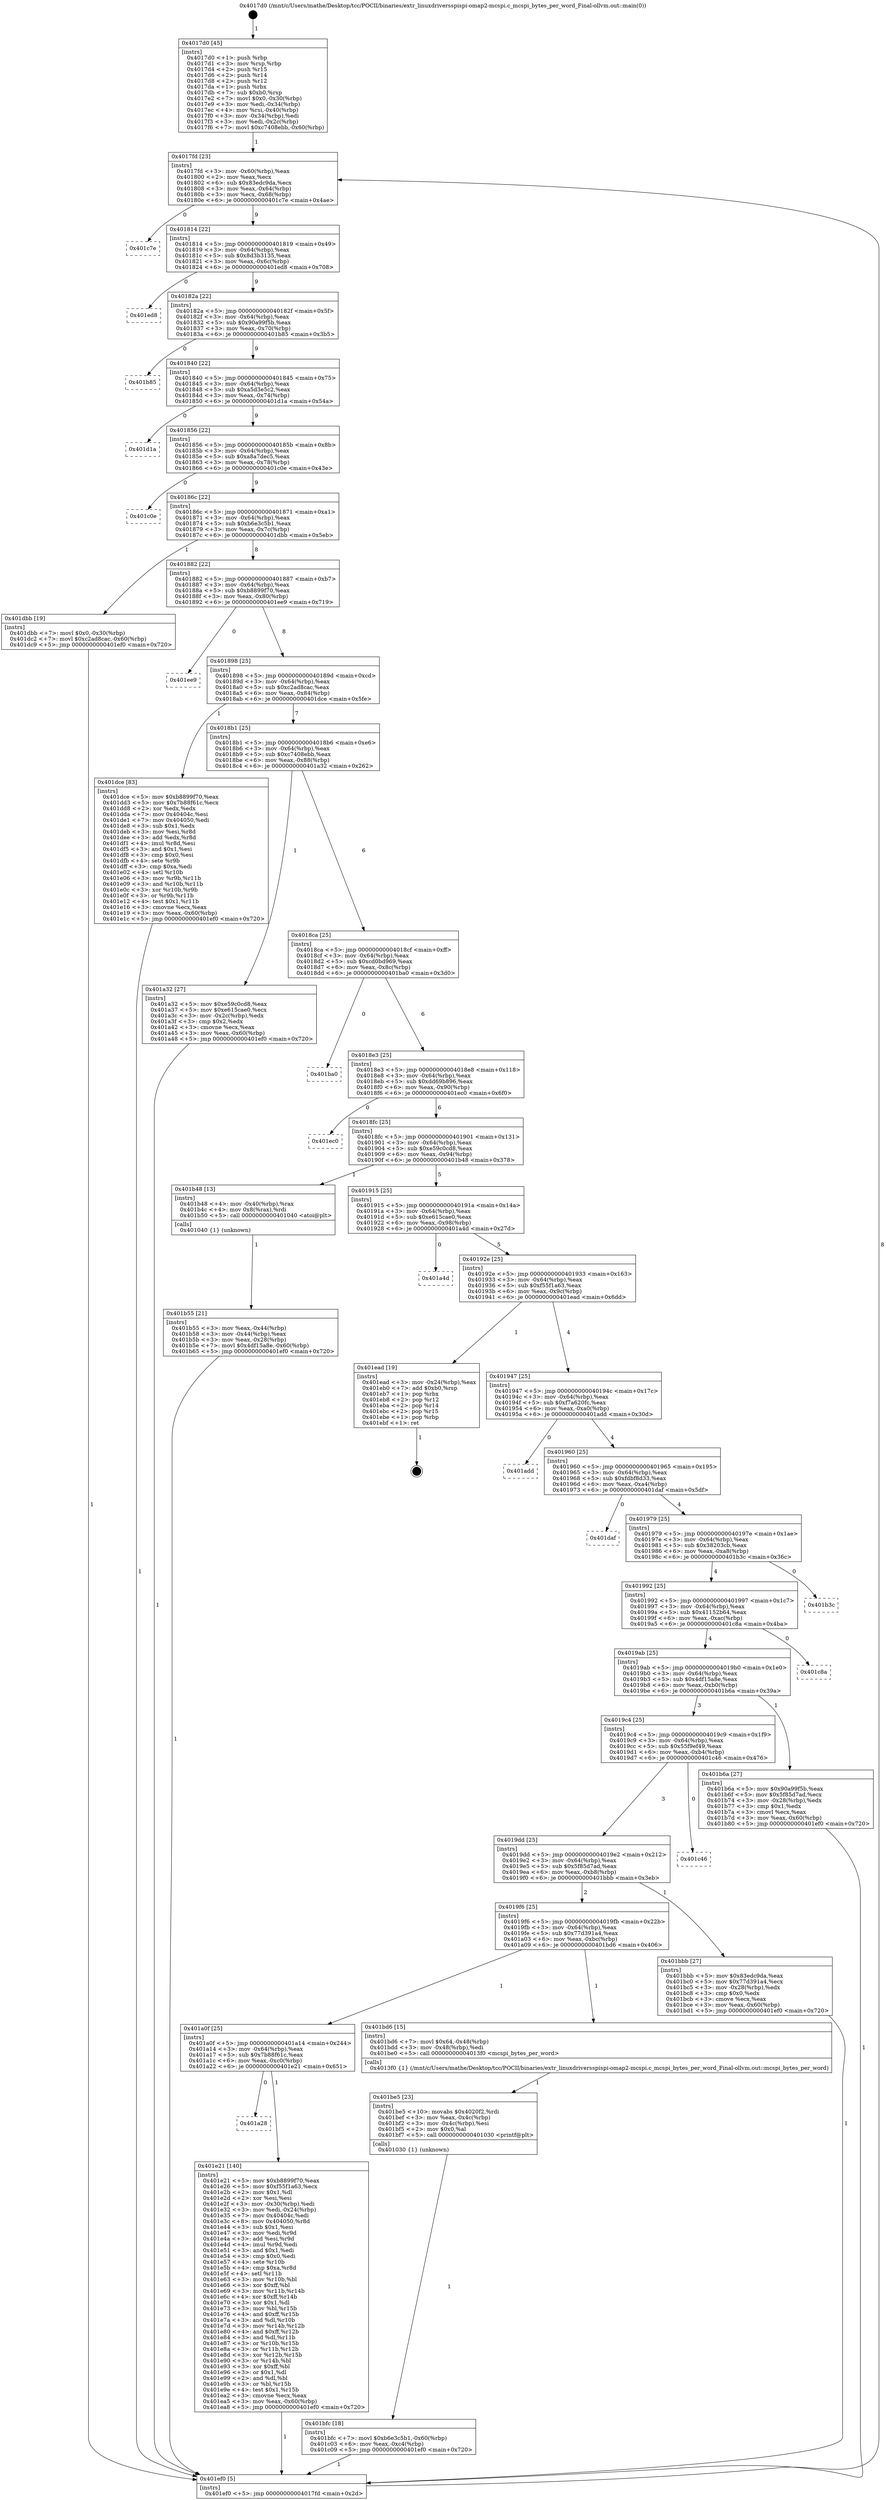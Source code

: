 digraph "0x4017d0" {
  label = "0x4017d0 (/mnt/c/Users/mathe/Desktop/tcc/POCII/binaries/extr_linuxdriversspispi-omap2-mcspi.c_mcspi_bytes_per_word_Final-ollvm.out::main(0))"
  labelloc = "t"
  node[shape=record]

  Entry [label="",width=0.3,height=0.3,shape=circle,fillcolor=black,style=filled]
  "0x4017fd" [label="{
     0x4017fd [23]\l
     | [instrs]\l
     &nbsp;&nbsp;0x4017fd \<+3\>: mov -0x60(%rbp),%eax\l
     &nbsp;&nbsp;0x401800 \<+2\>: mov %eax,%ecx\l
     &nbsp;&nbsp;0x401802 \<+6\>: sub $0x83edc9da,%ecx\l
     &nbsp;&nbsp;0x401808 \<+3\>: mov %eax,-0x64(%rbp)\l
     &nbsp;&nbsp;0x40180b \<+3\>: mov %ecx,-0x68(%rbp)\l
     &nbsp;&nbsp;0x40180e \<+6\>: je 0000000000401c7e \<main+0x4ae\>\l
  }"]
  "0x401c7e" [label="{
     0x401c7e\l
  }", style=dashed]
  "0x401814" [label="{
     0x401814 [22]\l
     | [instrs]\l
     &nbsp;&nbsp;0x401814 \<+5\>: jmp 0000000000401819 \<main+0x49\>\l
     &nbsp;&nbsp;0x401819 \<+3\>: mov -0x64(%rbp),%eax\l
     &nbsp;&nbsp;0x40181c \<+5\>: sub $0x8d3b3135,%eax\l
     &nbsp;&nbsp;0x401821 \<+3\>: mov %eax,-0x6c(%rbp)\l
     &nbsp;&nbsp;0x401824 \<+6\>: je 0000000000401ed8 \<main+0x708\>\l
  }"]
  Exit [label="",width=0.3,height=0.3,shape=circle,fillcolor=black,style=filled,peripheries=2]
  "0x401ed8" [label="{
     0x401ed8\l
  }", style=dashed]
  "0x40182a" [label="{
     0x40182a [22]\l
     | [instrs]\l
     &nbsp;&nbsp;0x40182a \<+5\>: jmp 000000000040182f \<main+0x5f\>\l
     &nbsp;&nbsp;0x40182f \<+3\>: mov -0x64(%rbp),%eax\l
     &nbsp;&nbsp;0x401832 \<+5\>: sub $0x90a99f5b,%eax\l
     &nbsp;&nbsp;0x401837 \<+3\>: mov %eax,-0x70(%rbp)\l
     &nbsp;&nbsp;0x40183a \<+6\>: je 0000000000401b85 \<main+0x3b5\>\l
  }"]
  "0x401a28" [label="{
     0x401a28\l
  }", style=dashed]
  "0x401b85" [label="{
     0x401b85\l
  }", style=dashed]
  "0x401840" [label="{
     0x401840 [22]\l
     | [instrs]\l
     &nbsp;&nbsp;0x401840 \<+5\>: jmp 0000000000401845 \<main+0x75\>\l
     &nbsp;&nbsp;0x401845 \<+3\>: mov -0x64(%rbp),%eax\l
     &nbsp;&nbsp;0x401848 \<+5\>: sub $0xa5d3e5c2,%eax\l
     &nbsp;&nbsp;0x40184d \<+3\>: mov %eax,-0x74(%rbp)\l
     &nbsp;&nbsp;0x401850 \<+6\>: je 0000000000401d1a \<main+0x54a\>\l
  }"]
  "0x401e21" [label="{
     0x401e21 [140]\l
     | [instrs]\l
     &nbsp;&nbsp;0x401e21 \<+5\>: mov $0xb8899f70,%eax\l
     &nbsp;&nbsp;0x401e26 \<+5\>: mov $0xf55f1a63,%ecx\l
     &nbsp;&nbsp;0x401e2b \<+2\>: mov $0x1,%dl\l
     &nbsp;&nbsp;0x401e2d \<+2\>: xor %esi,%esi\l
     &nbsp;&nbsp;0x401e2f \<+3\>: mov -0x30(%rbp),%edi\l
     &nbsp;&nbsp;0x401e32 \<+3\>: mov %edi,-0x24(%rbp)\l
     &nbsp;&nbsp;0x401e35 \<+7\>: mov 0x40404c,%edi\l
     &nbsp;&nbsp;0x401e3c \<+8\>: mov 0x404050,%r8d\l
     &nbsp;&nbsp;0x401e44 \<+3\>: sub $0x1,%esi\l
     &nbsp;&nbsp;0x401e47 \<+3\>: mov %edi,%r9d\l
     &nbsp;&nbsp;0x401e4a \<+3\>: add %esi,%r9d\l
     &nbsp;&nbsp;0x401e4d \<+4\>: imul %r9d,%edi\l
     &nbsp;&nbsp;0x401e51 \<+3\>: and $0x1,%edi\l
     &nbsp;&nbsp;0x401e54 \<+3\>: cmp $0x0,%edi\l
     &nbsp;&nbsp;0x401e57 \<+4\>: sete %r10b\l
     &nbsp;&nbsp;0x401e5b \<+4\>: cmp $0xa,%r8d\l
     &nbsp;&nbsp;0x401e5f \<+4\>: setl %r11b\l
     &nbsp;&nbsp;0x401e63 \<+3\>: mov %r10b,%bl\l
     &nbsp;&nbsp;0x401e66 \<+3\>: xor $0xff,%bl\l
     &nbsp;&nbsp;0x401e69 \<+3\>: mov %r11b,%r14b\l
     &nbsp;&nbsp;0x401e6c \<+4\>: xor $0xff,%r14b\l
     &nbsp;&nbsp;0x401e70 \<+3\>: xor $0x1,%dl\l
     &nbsp;&nbsp;0x401e73 \<+3\>: mov %bl,%r15b\l
     &nbsp;&nbsp;0x401e76 \<+4\>: and $0xff,%r15b\l
     &nbsp;&nbsp;0x401e7a \<+3\>: and %dl,%r10b\l
     &nbsp;&nbsp;0x401e7d \<+3\>: mov %r14b,%r12b\l
     &nbsp;&nbsp;0x401e80 \<+4\>: and $0xff,%r12b\l
     &nbsp;&nbsp;0x401e84 \<+3\>: and %dl,%r11b\l
     &nbsp;&nbsp;0x401e87 \<+3\>: or %r10b,%r15b\l
     &nbsp;&nbsp;0x401e8a \<+3\>: or %r11b,%r12b\l
     &nbsp;&nbsp;0x401e8d \<+3\>: xor %r12b,%r15b\l
     &nbsp;&nbsp;0x401e90 \<+3\>: or %r14b,%bl\l
     &nbsp;&nbsp;0x401e93 \<+3\>: xor $0xff,%bl\l
     &nbsp;&nbsp;0x401e96 \<+3\>: or $0x1,%dl\l
     &nbsp;&nbsp;0x401e99 \<+2\>: and %dl,%bl\l
     &nbsp;&nbsp;0x401e9b \<+3\>: or %bl,%r15b\l
     &nbsp;&nbsp;0x401e9e \<+4\>: test $0x1,%r15b\l
     &nbsp;&nbsp;0x401ea2 \<+3\>: cmovne %ecx,%eax\l
     &nbsp;&nbsp;0x401ea5 \<+3\>: mov %eax,-0x60(%rbp)\l
     &nbsp;&nbsp;0x401ea8 \<+5\>: jmp 0000000000401ef0 \<main+0x720\>\l
  }"]
  "0x401d1a" [label="{
     0x401d1a\l
  }", style=dashed]
  "0x401856" [label="{
     0x401856 [22]\l
     | [instrs]\l
     &nbsp;&nbsp;0x401856 \<+5\>: jmp 000000000040185b \<main+0x8b\>\l
     &nbsp;&nbsp;0x40185b \<+3\>: mov -0x64(%rbp),%eax\l
     &nbsp;&nbsp;0x40185e \<+5\>: sub $0xa8a7dec5,%eax\l
     &nbsp;&nbsp;0x401863 \<+3\>: mov %eax,-0x78(%rbp)\l
     &nbsp;&nbsp;0x401866 \<+6\>: je 0000000000401c0e \<main+0x43e\>\l
  }"]
  "0x401bfc" [label="{
     0x401bfc [18]\l
     | [instrs]\l
     &nbsp;&nbsp;0x401bfc \<+7\>: movl $0xb6e3c5b1,-0x60(%rbp)\l
     &nbsp;&nbsp;0x401c03 \<+6\>: mov %eax,-0xc4(%rbp)\l
     &nbsp;&nbsp;0x401c09 \<+5\>: jmp 0000000000401ef0 \<main+0x720\>\l
  }"]
  "0x401c0e" [label="{
     0x401c0e\l
  }", style=dashed]
  "0x40186c" [label="{
     0x40186c [22]\l
     | [instrs]\l
     &nbsp;&nbsp;0x40186c \<+5\>: jmp 0000000000401871 \<main+0xa1\>\l
     &nbsp;&nbsp;0x401871 \<+3\>: mov -0x64(%rbp),%eax\l
     &nbsp;&nbsp;0x401874 \<+5\>: sub $0xb6e3c5b1,%eax\l
     &nbsp;&nbsp;0x401879 \<+3\>: mov %eax,-0x7c(%rbp)\l
     &nbsp;&nbsp;0x40187c \<+6\>: je 0000000000401dbb \<main+0x5eb\>\l
  }"]
  "0x401be5" [label="{
     0x401be5 [23]\l
     | [instrs]\l
     &nbsp;&nbsp;0x401be5 \<+10\>: movabs $0x4020f2,%rdi\l
     &nbsp;&nbsp;0x401bef \<+3\>: mov %eax,-0x4c(%rbp)\l
     &nbsp;&nbsp;0x401bf2 \<+3\>: mov -0x4c(%rbp),%esi\l
     &nbsp;&nbsp;0x401bf5 \<+2\>: mov $0x0,%al\l
     &nbsp;&nbsp;0x401bf7 \<+5\>: call 0000000000401030 \<printf@plt\>\l
     | [calls]\l
     &nbsp;&nbsp;0x401030 \{1\} (unknown)\l
  }"]
  "0x401dbb" [label="{
     0x401dbb [19]\l
     | [instrs]\l
     &nbsp;&nbsp;0x401dbb \<+7\>: movl $0x0,-0x30(%rbp)\l
     &nbsp;&nbsp;0x401dc2 \<+7\>: movl $0xc2ad8cac,-0x60(%rbp)\l
     &nbsp;&nbsp;0x401dc9 \<+5\>: jmp 0000000000401ef0 \<main+0x720\>\l
  }"]
  "0x401882" [label="{
     0x401882 [22]\l
     | [instrs]\l
     &nbsp;&nbsp;0x401882 \<+5\>: jmp 0000000000401887 \<main+0xb7\>\l
     &nbsp;&nbsp;0x401887 \<+3\>: mov -0x64(%rbp),%eax\l
     &nbsp;&nbsp;0x40188a \<+5\>: sub $0xb8899f70,%eax\l
     &nbsp;&nbsp;0x40188f \<+3\>: mov %eax,-0x80(%rbp)\l
     &nbsp;&nbsp;0x401892 \<+6\>: je 0000000000401ee9 \<main+0x719\>\l
  }"]
  "0x401a0f" [label="{
     0x401a0f [25]\l
     | [instrs]\l
     &nbsp;&nbsp;0x401a0f \<+5\>: jmp 0000000000401a14 \<main+0x244\>\l
     &nbsp;&nbsp;0x401a14 \<+3\>: mov -0x64(%rbp),%eax\l
     &nbsp;&nbsp;0x401a17 \<+5\>: sub $0x7b88f61c,%eax\l
     &nbsp;&nbsp;0x401a1c \<+6\>: mov %eax,-0xc0(%rbp)\l
     &nbsp;&nbsp;0x401a22 \<+6\>: je 0000000000401e21 \<main+0x651\>\l
  }"]
  "0x401ee9" [label="{
     0x401ee9\l
  }", style=dashed]
  "0x401898" [label="{
     0x401898 [25]\l
     | [instrs]\l
     &nbsp;&nbsp;0x401898 \<+5\>: jmp 000000000040189d \<main+0xcd\>\l
     &nbsp;&nbsp;0x40189d \<+3\>: mov -0x64(%rbp),%eax\l
     &nbsp;&nbsp;0x4018a0 \<+5\>: sub $0xc2ad8cac,%eax\l
     &nbsp;&nbsp;0x4018a5 \<+6\>: mov %eax,-0x84(%rbp)\l
     &nbsp;&nbsp;0x4018ab \<+6\>: je 0000000000401dce \<main+0x5fe\>\l
  }"]
  "0x401bd6" [label="{
     0x401bd6 [15]\l
     | [instrs]\l
     &nbsp;&nbsp;0x401bd6 \<+7\>: movl $0x64,-0x48(%rbp)\l
     &nbsp;&nbsp;0x401bdd \<+3\>: mov -0x48(%rbp),%edi\l
     &nbsp;&nbsp;0x401be0 \<+5\>: call 00000000004013f0 \<mcspi_bytes_per_word\>\l
     | [calls]\l
     &nbsp;&nbsp;0x4013f0 \{1\} (/mnt/c/Users/mathe/Desktop/tcc/POCII/binaries/extr_linuxdriversspispi-omap2-mcspi.c_mcspi_bytes_per_word_Final-ollvm.out::mcspi_bytes_per_word)\l
  }"]
  "0x401dce" [label="{
     0x401dce [83]\l
     | [instrs]\l
     &nbsp;&nbsp;0x401dce \<+5\>: mov $0xb8899f70,%eax\l
     &nbsp;&nbsp;0x401dd3 \<+5\>: mov $0x7b88f61c,%ecx\l
     &nbsp;&nbsp;0x401dd8 \<+2\>: xor %edx,%edx\l
     &nbsp;&nbsp;0x401dda \<+7\>: mov 0x40404c,%esi\l
     &nbsp;&nbsp;0x401de1 \<+7\>: mov 0x404050,%edi\l
     &nbsp;&nbsp;0x401de8 \<+3\>: sub $0x1,%edx\l
     &nbsp;&nbsp;0x401deb \<+3\>: mov %esi,%r8d\l
     &nbsp;&nbsp;0x401dee \<+3\>: add %edx,%r8d\l
     &nbsp;&nbsp;0x401df1 \<+4\>: imul %r8d,%esi\l
     &nbsp;&nbsp;0x401df5 \<+3\>: and $0x1,%esi\l
     &nbsp;&nbsp;0x401df8 \<+3\>: cmp $0x0,%esi\l
     &nbsp;&nbsp;0x401dfb \<+4\>: sete %r9b\l
     &nbsp;&nbsp;0x401dff \<+3\>: cmp $0xa,%edi\l
     &nbsp;&nbsp;0x401e02 \<+4\>: setl %r10b\l
     &nbsp;&nbsp;0x401e06 \<+3\>: mov %r9b,%r11b\l
     &nbsp;&nbsp;0x401e09 \<+3\>: and %r10b,%r11b\l
     &nbsp;&nbsp;0x401e0c \<+3\>: xor %r10b,%r9b\l
     &nbsp;&nbsp;0x401e0f \<+3\>: or %r9b,%r11b\l
     &nbsp;&nbsp;0x401e12 \<+4\>: test $0x1,%r11b\l
     &nbsp;&nbsp;0x401e16 \<+3\>: cmovne %ecx,%eax\l
     &nbsp;&nbsp;0x401e19 \<+3\>: mov %eax,-0x60(%rbp)\l
     &nbsp;&nbsp;0x401e1c \<+5\>: jmp 0000000000401ef0 \<main+0x720\>\l
  }"]
  "0x4018b1" [label="{
     0x4018b1 [25]\l
     | [instrs]\l
     &nbsp;&nbsp;0x4018b1 \<+5\>: jmp 00000000004018b6 \<main+0xe6\>\l
     &nbsp;&nbsp;0x4018b6 \<+3\>: mov -0x64(%rbp),%eax\l
     &nbsp;&nbsp;0x4018b9 \<+5\>: sub $0xc7408ebb,%eax\l
     &nbsp;&nbsp;0x4018be \<+6\>: mov %eax,-0x88(%rbp)\l
     &nbsp;&nbsp;0x4018c4 \<+6\>: je 0000000000401a32 \<main+0x262\>\l
  }"]
  "0x4019f6" [label="{
     0x4019f6 [25]\l
     | [instrs]\l
     &nbsp;&nbsp;0x4019f6 \<+5\>: jmp 00000000004019fb \<main+0x22b\>\l
     &nbsp;&nbsp;0x4019fb \<+3\>: mov -0x64(%rbp),%eax\l
     &nbsp;&nbsp;0x4019fe \<+5\>: sub $0x77d391a4,%eax\l
     &nbsp;&nbsp;0x401a03 \<+6\>: mov %eax,-0xbc(%rbp)\l
     &nbsp;&nbsp;0x401a09 \<+6\>: je 0000000000401bd6 \<main+0x406\>\l
  }"]
  "0x401a32" [label="{
     0x401a32 [27]\l
     | [instrs]\l
     &nbsp;&nbsp;0x401a32 \<+5\>: mov $0xe59c0cd8,%eax\l
     &nbsp;&nbsp;0x401a37 \<+5\>: mov $0xe615cae0,%ecx\l
     &nbsp;&nbsp;0x401a3c \<+3\>: mov -0x2c(%rbp),%edx\l
     &nbsp;&nbsp;0x401a3f \<+3\>: cmp $0x2,%edx\l
     &nbsp;&nbsp;0x401a42 \<+3\>: cmovne %ecx,%eax\l
     &nbsp;&nbsp;0x401a45 \<+3\>: mov %eax,-0x60(%rbp)\l
     &nbsp;&nbsp;0x401a48 \<+5\>: jmp 0000000000401ef0 \<main+0x720\>\l
  }"]
  "0x4018ca" [label="{
     0x4018ca [25]\l
     | [instrs]\l
     &nbsp;&nbsp;0x4018ca \<+5\>: jmp 00000000004018cf \<main+0xff\>\l
     &nbsp;&nbsp;0x4018cf \<+3\>: mov -0x64(%rbp),%eax\l
     &nbsp;&nbsp;0x4018d2 \<+5\>: sub $0xcd0bd969,%eax\l
     &nbsp;&nbsp;0x4018d7 \<+6\>: mov %eax,-0x8c(%rbp)\l
     &nbsp;&nbsp;0x4018dd \<+6\>: je 0000000000401ba0 \<main+0x3d0\>\l
  }"]
  "0x401ef0" [label="{
     0x401ef0 [5]\l
     | [instrs]\l
     &nbsp;&nbsp;0x401ef0 \<+5\>: jmp 00000000004017fd \<main+0x2d\>\l
  }"]
  "0x4017d0" [label="{
     0x4017d0 [45]\l
     | [instrs]\l
     &nbsp;&nbsp;0x4017d0 \<+1\>: push %rbp\l
     &nbsp;&nbsp;0x4017d1 \<+3\>: mov %rsp,%rbp\l
     &nbsp;&nbsp;0x4017d4 \<+2\>: push %r15\l
     &nbsp;&nbsp;0x4017d6 \<+2\>: push %r14\l
     &nbsp;&nbsp;0x4017d8 \<+2\>: push %r12\l
     &nbsp;&nbsp;0x4017da \<+1\>: push %rbx\l
     &nbsp;&nbsp;0x4017db \<+7\>: sub $0xb0,%rsp\l
     &nbsp;&nbsp;0x4017e2 \<+7\>: movl $0x0,-0x30(%rbp)\l
     &nbsp;&nbsp;0x4017e9 \<+3\>: mov %edi,-0x34(%rbp)\l
     &nbsp;&nbsp;0x4017ec \<+4\>: mov %rsi,-0x40(%rbp)\l
     &nbsp;&nbsp;0x4017f0 \<+3\>: mov -0x34(%rbp),%edi\l
     &nbsp;&nbsp;0x4017f3 \<+3\>: mov %edi,-0x2c(%rbp)\l
     &nbsp;&nbsp;0x4017f6 \<+7\>: movl $0xc7408ebb,-0x60(%rbp)\l
  }"]
  "0x401bbb" [label="{
     0x401bbb [27]\l
     | [instrs]\l
     &nbsp;&nbsp;0x401bbb \<+5\>: mov $0x83edc9da,%eax\l
     &nbsp;&nbsp;0x401bc0 \<+5\>: mov $0x77d391a4,%ecx\l
     &nbsp;&nbsp;0x401bc5 \<+3\>: mov -0x28(%rbp),%edx\l
     &nbsp;&nbsp;0x401bc8 \<+3\>: cmp $0x0,%edx\l
     &nbsp;&nbsp;0x401bcb \<+3\>: cmove %ecx,%eax\l
     &nbsp;&nbsp;0x401bce \<+3\>: mov %eax,-0x60(%rbp)\l
     &nbsp;&nbsp;0x401bd1 \<+5\>: jmp 0000000000401ef0 \<main+0x720\>\l
  }"]
  "0x401ba0" [label="{
     0x401ba0\l
  }", style=dashed]
  "0x4018e3" [label="{
     0x4018e3 [25]\l
     | [instrs]\l
     &nbsp;&nbsp;0x4018e3 \<+5\>: jmp 00000000004018e8 \<main+0x118\>\l
     &nbsp;&nbsp;0x4018e8 \<+3\>: mov -0x64(%rbp),%eax\l
     &nbsp;&nbsp;0x4018eb \<+5\>: sub $0xdd69b896,%eax\l
     &nbsp;&nbsp;0x4018f0 \<+6\>: mov %eax,-0x90(%rbp)\l
     &nbsp;&nbsp;0x4018f6 \<+6\>: je 0000000000401ec0 \<main+0x6f0\>\l
  }"]
  "0x4019dd" [label="{
     0x4019dd [25]\l
     | [instrs]\l
     &nbsp;&nbsp;0x4019dd \<+5\>: jmp 00000000004019e2 \<main+0x212\>\l
     &nbsp;&nbsp;0x4019e2 \<+3\>: mov -0x64(%rbp),%eax\l
     &nbsp;&nbsp;0x4019e5 \<+5\>: sub $0x5f85d7ad,%eax\l
     &nbsp;&nbsp;0x4019ea \<+6\>: mov %eax,-0xb8(%rbp)\l
     &nbsp;&nbsp;0x4019f0 \<+6\>: je 0000000000401bbb \<main+0x3eb\>\l
  }"]
  "0x401ec0" [label="{
     0x401ec0\l
  }", style=dashed]
  "0x4018fc" [label="{
     0x4018fc [25]\l
     | [instrs]\l
     &nbsp;&nbsp;0x4018fc \<+5\>: jmp 0000000000401901 \<main+0x131\>\l
     &nbsp;&nbsp;0x401901 \<+3\>: mov -0x64(%rbp),%eax\l
     &nbsp;&nbsp;0x401904 \<+5\>: sub $0xe59c0cd8,%eax\l
     &nbsp;&nbsp;0x401909 \<+6\>: mov %eax,-0x94(%rbp)\l
     &nbsp;&nbsp;0x40190f \<+6\>: je 0000000000401b48 \<main+0x378\>\l
  }"]
  "0x401c46" [label="{
     0x401c46\l
  }", style=dashed]
  "0x401b48" [label="{
     0x401b48 [13]\l
     | [instrs]\l
     &nbsp;&nbsp;0x401b48 \<+4\>: mov -0x40(%rbp),%rax\l
     &nbsp;&nbsp;0x401b4c \<+4\>: mov 0x8(%rax),%rdi\l
     &nbsp;&nbsp;0x401b50 \<+5\>: call 0000000000401040 \<atoi@plt\>\l
     | [calls]\l
     &nbsp;&nbsp;0x401040 \{1\} (unknown)\l
  }"]
  "0x401915" [label="{
     0x401915 [25]\l
     | [instrs]\l
     &nbsp;&nbsp;0x401915 \<+5\>: jmp 000000000040191a \<main+0x14a\>\l
     &nbsp;&nbsp;0x40191a \<+3\>: mov -0x64(%rbp),%eax\l
     &nbsp;&nbsp;0x40191d \<+5\>: sub $0xe615cae0,%eax\l
     &nbsp;&nbsp;0x401922 \<+6\>: mov %eax,-0x98(%rbp)\l
     &nbsp;&nbsp;0x401928 \<+6\>: je 0000000000401a4d \<main+0x27d\>\l
  }"]
  "0x401b55" [label="{
     0x401b55 [21]\l
     | [instrs]\l
     &nbsp;&nbsp;0x401b55 \<+3\>: mov %eax,-0x44(%rbp)\l
     &nbsp;&nbsp;0x401b58 \<+3\>: mov -0x44(%rbp),%eax\l
     &nbsp;&nbsp;0x401b5b \<+3\>: mov %eax,-0x28(%rbp)\l
     &nbsp;&nbsp;0x401b5e \<+7\>: movl $0x4df15a8e,-0x60(%rbp)\l
     &nbsp;&nbsp;0x401b65 \<+5\>: jmp 0000000000401ef0 \<main+0x720\>\l
  }"]
  "0x4019c4" [label="{
     0x4019c4 [25]\l
     | [instrs]\l
     &nbsp;&nbsp;0x4019c4 \<+5\>: jmp 00000000004019c9 \<main+0x1f9\>\l
     &nbsp;&nbsp;0x4019c9 \<+3\>: mov -0x64(%rbp),%eax\l
     &nbsp;&nbsp;0x4019cc \<+5\>: sub $0x55f9ef49,%eax\l
     &nbsp;&nbsp;0x4019d1 \<+6\>: mov %eax,-0xb4(%rbp)\l
     &nbsp;&nbsp;0x4019d7 \<+6\>: je 0000000000401c46 \<main+0x476\>\l
  }"]
  "0x401a4d" [label="{
     0x401a4d\l
  }", style=dashed]
  "0x40192e" [label="{
     0x40192e [25]\l
     | [instrs]\l
     &nbsp;&nbsp;0x40192e \<+5\>: jmp 0000000000401933 \<main+0x163\>\l
     &nbsp;&nbsp;0x401933 \<+3\>: mov -0x64(%rbp),%eax\l
     &nbsp;&nbsp;0x401936 \<+5\>: sub $0xf55f1a63,%eax\l
     &nbsp;&nbsp;0x40193b \<+6\>: mov %eax,-0x9c(%rbp)\l
     &nbsp;&nbsp;0x401941 \<+6\>: je 0000000000401ead \<main+0x6dd\>\l
  }"]
  "0x401b6a" [label="{
     0x401b6a [27]\l
     | [instrs]\l
     &nbsp;&nbsp;0x401b6a \<+5\>: mov $0x90a99f5b,%eax\l
     &nbsp;&nbsp;0x401b6f \<+5\>: mov $0x5f85d7ad,%ecx\l
     &nbsp;&nbsp;0x401b74 \<+3\>: mov -0x28(%rbp),%edx\l
     &nbsp;&nbsp;0x401b77 \<+3\>: cmp $0x1,%edx\l
     &nbsp;&nbsp;0x401b7a \<+3\>: cmovl %ecx,%eax\l
     &nbsp;&nbsp;0x401b7d \<+3\>: mov %eax,-0x60(%rbp)\l
     &nbsp;&nbsp;0x401b80 \<+5\>: jmp 0000000000401ef0 \<main+0x720\>\l
  }"]
  "0x401ead" [label="{
     0x401ead [19]\l
     | [instrs]\l
     &nbsp;&nbsp;0x401ead \<+3\>: mov -0x24(%rbp),%eax\l
     &nbsp;&nbsp;0x401eb0 \<+7\>: add $0xb0,%rsp\l
     &nbsp;&nbsp;0x401eb7 \<+1\>: pop %rbx\l
     &nbsp;&nbsp;0x401eb8 \<+2\>: pop %r12\l
     &nbsp;&nbsp;0x401eba \<+2\>: pop %r14\l
     &nbsp;&nbsp;0x401ebc \<+2\>: pop %r15\l
     &nbsp;&nbsp;0x401ebe \<+1\>: pop %rbp\l
     &nbsp;&nbsp;0x401ebf \<+1\>: ret\l
  }"]
  "0x401947" [label="{
     0x401947 [25]\l
     | [instrs]\l
     &nbsp;&nbsp;0x401947 \<+5\>: jmp 000000000040194c \<main+0x17c\>\l
     &nbsp;&nbsp;0x40194c \<+3\>: mov -0x64(%rbp),%eax\l
     &nbsp;&nbsp;0x40194f \<+5\>: sub $0xf7a620fc,%eax\l
     &nbsp;&nbsp;0x401954 \<+6\>: mov %eax,-0xa0(%rbp)\l
     &nbsp;&nbsp;0x40195a \<+6\>: je 0000000000401add \<main+0x30d\>\l
  }"]
  "0x4019ab" [label="{
     0x4019ab [25]\l
     | [instrs]\l
     &nbsp;&nbsp;0x4019ab \<+5\>: jmp 00000000004019b0 \<main+0x1e0\>\l
     &nbsp;&nbsp;0x4019b0 \<+3\>: mov -0x64(%rbp),%eax\l
     &nbsp;&nbsp;0x4019b3 \<+5\>: sub $0x4df15a8e,%eax\l
     &nbsp;&nbsp;0x4019b8 \<+6\>: mov %eax,-0xb0(%rbp)\l
     &nbsp;&nbsp;0x4019be \<+6\>: je 0000000000401b6a \<main+0x39a\>\l
  }"]
  "0x401add" [label="{
     0x401add\l
  }", style=dashed]
  "0x401960" [label="{
     0x401960 [25]\l
     | [instrs]\l
     &nbsp;&nbsp;0x401960 \<+5\>: jmp 0000000000401965 \<main+0x195\>\l
     &nbsp;&nbsp;0x401965 \<+3\>: mov -0x64(%rbp),%eax\l
     &nbsp;&nbsp;0x401968 \<+5\>: sub $0xfdbf8d33,%eax\l
     &nbsp;&nbsp;0x40196d \<+6\>: mov %eax,-0xa4(%rbp)\l
     &nbsp;&nbsp;0x401973 \<+6\>: je 0000000000401daf \<main+0x5df\>\l
  }"]
  "0x401c8a" [label="{
     0x401c8a\l
  }", style=dashed]
  "0x401daf" [label="{
     0x401daf\l
  }", style=dashed]
  "0x401979" [label="{
     0x401979 [25]\l
     | [instrs]\l
     &nbsp;&nbsp;0x401979 \<+5\>: jmp 000000000040197e \<main+0x1ae\>\l
     &nbsp;&nbsp;0x40197e \<+3\>: mov -0x64(%rbp),%eax\l
     &nbsp;&nbsp;0x401981 \<+5\>: sub $0x38203cb,%eax\l
     &nbsp;&nbsp;0x401986 \<+6\>: mov %eax,-0xa8(%rbp)\l
     &nbsp;&nbsp;0x40198c \<+6\>: je 0000000000401b3c \<main+0x36c\>\l
  }"]
  "0x401992" [label="{
     0x401992 [25]\l
     | [instrs]\l
     &nbsp;&nbsp;0x401992 \<+5\>: jmp 0000000000401997 \<main+0x1c7\>\l
     &nbsp;&nbsp;0x401997 \<+3\>: mov -0x64(%rbp),%eax\l
     &nbsp;&nbsp;0x40199a \<+5\>: sub $0x41152b64,%eax\l
     &nbsp;&nbsp;0x40199f \<+6\>: mov %eax,-0xac(%rbp)\l
     &nbsp;&nbsp;0x4019a5 \<+6\>: je 0000000000401c8a \<main+0x4ba\>\l
  }"]
  "0x401b3c" [label="{
     0x401b3c\l
  }", style=dashed]
  Entry -> "0x4017d0" [label=" 1"]
  "0x4017fd" -> "0x401c7e" [label=" 0"]
  "0x4017fd" -> "0x401814" [label=" 9"]
  "0x401ead" -> Exit [label=" 1"]
  "0x401814" -> "0x401ed8" [label=" 0"]
  "0x401814" -> "0x40182a" [label=" 9"]
  "0x401e21" -> "0x401ef0" [label=" 1"]
  "0x40182a" -> "0x401b85" [label=" 0"]
  "0x40182a" -> "0x401840" [label=" 9"]
  "0x401a0f" -> "0x401a28" [label=" 0"]
  "0x401840" -> "0x401d1a" [label=" 0"]
  "0x401840" -> "0x401856" [label=" 9"]
  "0x401a0f" -> "0x401e21" [label=" 1"]
  "0x401856" -> "0x401c0e" [label=" 0"]
  "0x401856" -> "0x40186c" [label=" 9"]
  "0x401dce" -> "0x401ef0" [label=" 1"]
  "0x40186c" -> "0x401dbb" [label=" 1"]
  "0x40186c" -> "0x401882" [label=" 8"]
  "0x401dbb" -> "0x401ef0" [label=" 1"]
  "0x401882" -> "0x401ee9" [label=" 0"]
  "0x401882" -> "0x401898" [label=" 8"]
  "0x401bfc" -> "0x401ef0" [label=" 1"]
  "0x401898" -> "0x401dce" [label=" 1"]
  "0x401898" -> "0x4018b1" [label=" 7"]
  "0x401be5" -> "0x401bfc" [label=" 1"]
  "0x4018b1" -> "0x401a32" [label=" 1"]
  "0x4018b1" -> "0x4018ca" [label=" 6"]
  "0x401a32" -> "0x401ef0" [label=" 1"]
  "0x4017d0" -> "0x4017fd" [label=" 1"]
  "0x401ef0" -> "0x4017fd" [label=" 8"]
  "0x4019f6" -> "0x401a0f" [label=" 1"]
  "0x4018ca" -> "0x401ba0" [label=" 0"]
  "0x4018ca" -> "0x4018e3" [label=" 6"]
  "0x4019f6" -> "0x401bd6" [label=" 1"]
  "0x4018e3" -> "0x401ec0" [label=" 0"]
  "0x4018e3" -> "0x4018fc" [label=" 6"]
  "0x401bbb" -> "0x401ef0" [label=" 1"]
  "0x4018fc" -> "0x401b48" [label=" 1"]
  "0x4018fc" -> "0x401915" [label=" 5"]
  "0x401b48" -> "0x401b55" [label=" 1"]
  "0x401b55" -> "0x401ef0" [label=" 1"]
  "0x4019dd" -> "0x4019f6" [label=" 2"]
  "0x401915" -> "0x401a4d" [label=" 0"]
  "0x401915" -> "0x40192e" [label=" 5"]
  "0x401bd6" -> "0x401be5" [label=" 1"]
  "0x40192e" -> "0x401ead" [label=" 1"]
  "0x40192e" -> "0x401947" [label=" 4"]
  "0x4019c4" -> "0x4019dd" [label=" 3"]
  "0x401947" -> "0x401add" [label=" 0"]
  "0x401947" -> "0x401960" [label=" 4"]
  "0x4019dd" -> "0x401bbb" [label=" 1"]
  "0x401960" -> "0x401daf" [label=" 0"]
  "0x401960" -> "0x401979" [label=" 4"]
  "0x401b6a" -> "0x401ef0" [label=" 1"]
  "0x401979" -> "0x401b3c" [label=" 0"]
  "0x401979" -> "0x401992" [label=" 4"]
  "0x4019ab" -> "0x4019c4" [label=" 3"]
  "0x401992" -> "0x401c8a" [label=" 0"]
  "0x401992" -> "0x4019ab" [label=" 4"]
  "0x4019c4" -> "0x401c46" [label=" 0"]
  "0x4019ab" -> "0x401b6a" [label=" 1"]
}
